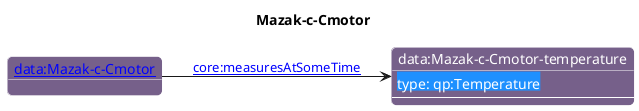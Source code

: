 @startuml
skinparam linetype polyline
left to right direction
title Mazak-c-Cmotor

skinparam roundCorner 10

skinparam object {
  BackgroundColor 76608A
  fontColor White
  BorderColor White 
  FontName Helvetica   
}

skinparam class{
   BackgroundColor White
   fontColor black
   FontStyle bold
   FontName Helvetica
}

object "[[./Mazak-c-Cmotor.html data:Mazak-c-Cmotor]]" as o1 #76608A 
object "data:Mazak-c-Cmotor-temperature" as o2 #76608A {
 <back:#1E90FF>type: qp:Temperature</back> 
---
 }
o1 --> o2 : [[https://spec.industrialontologies.org/ontology/core/Core/measuresAtSomeTime core:measuresAtSomeTime]]
@enduml

